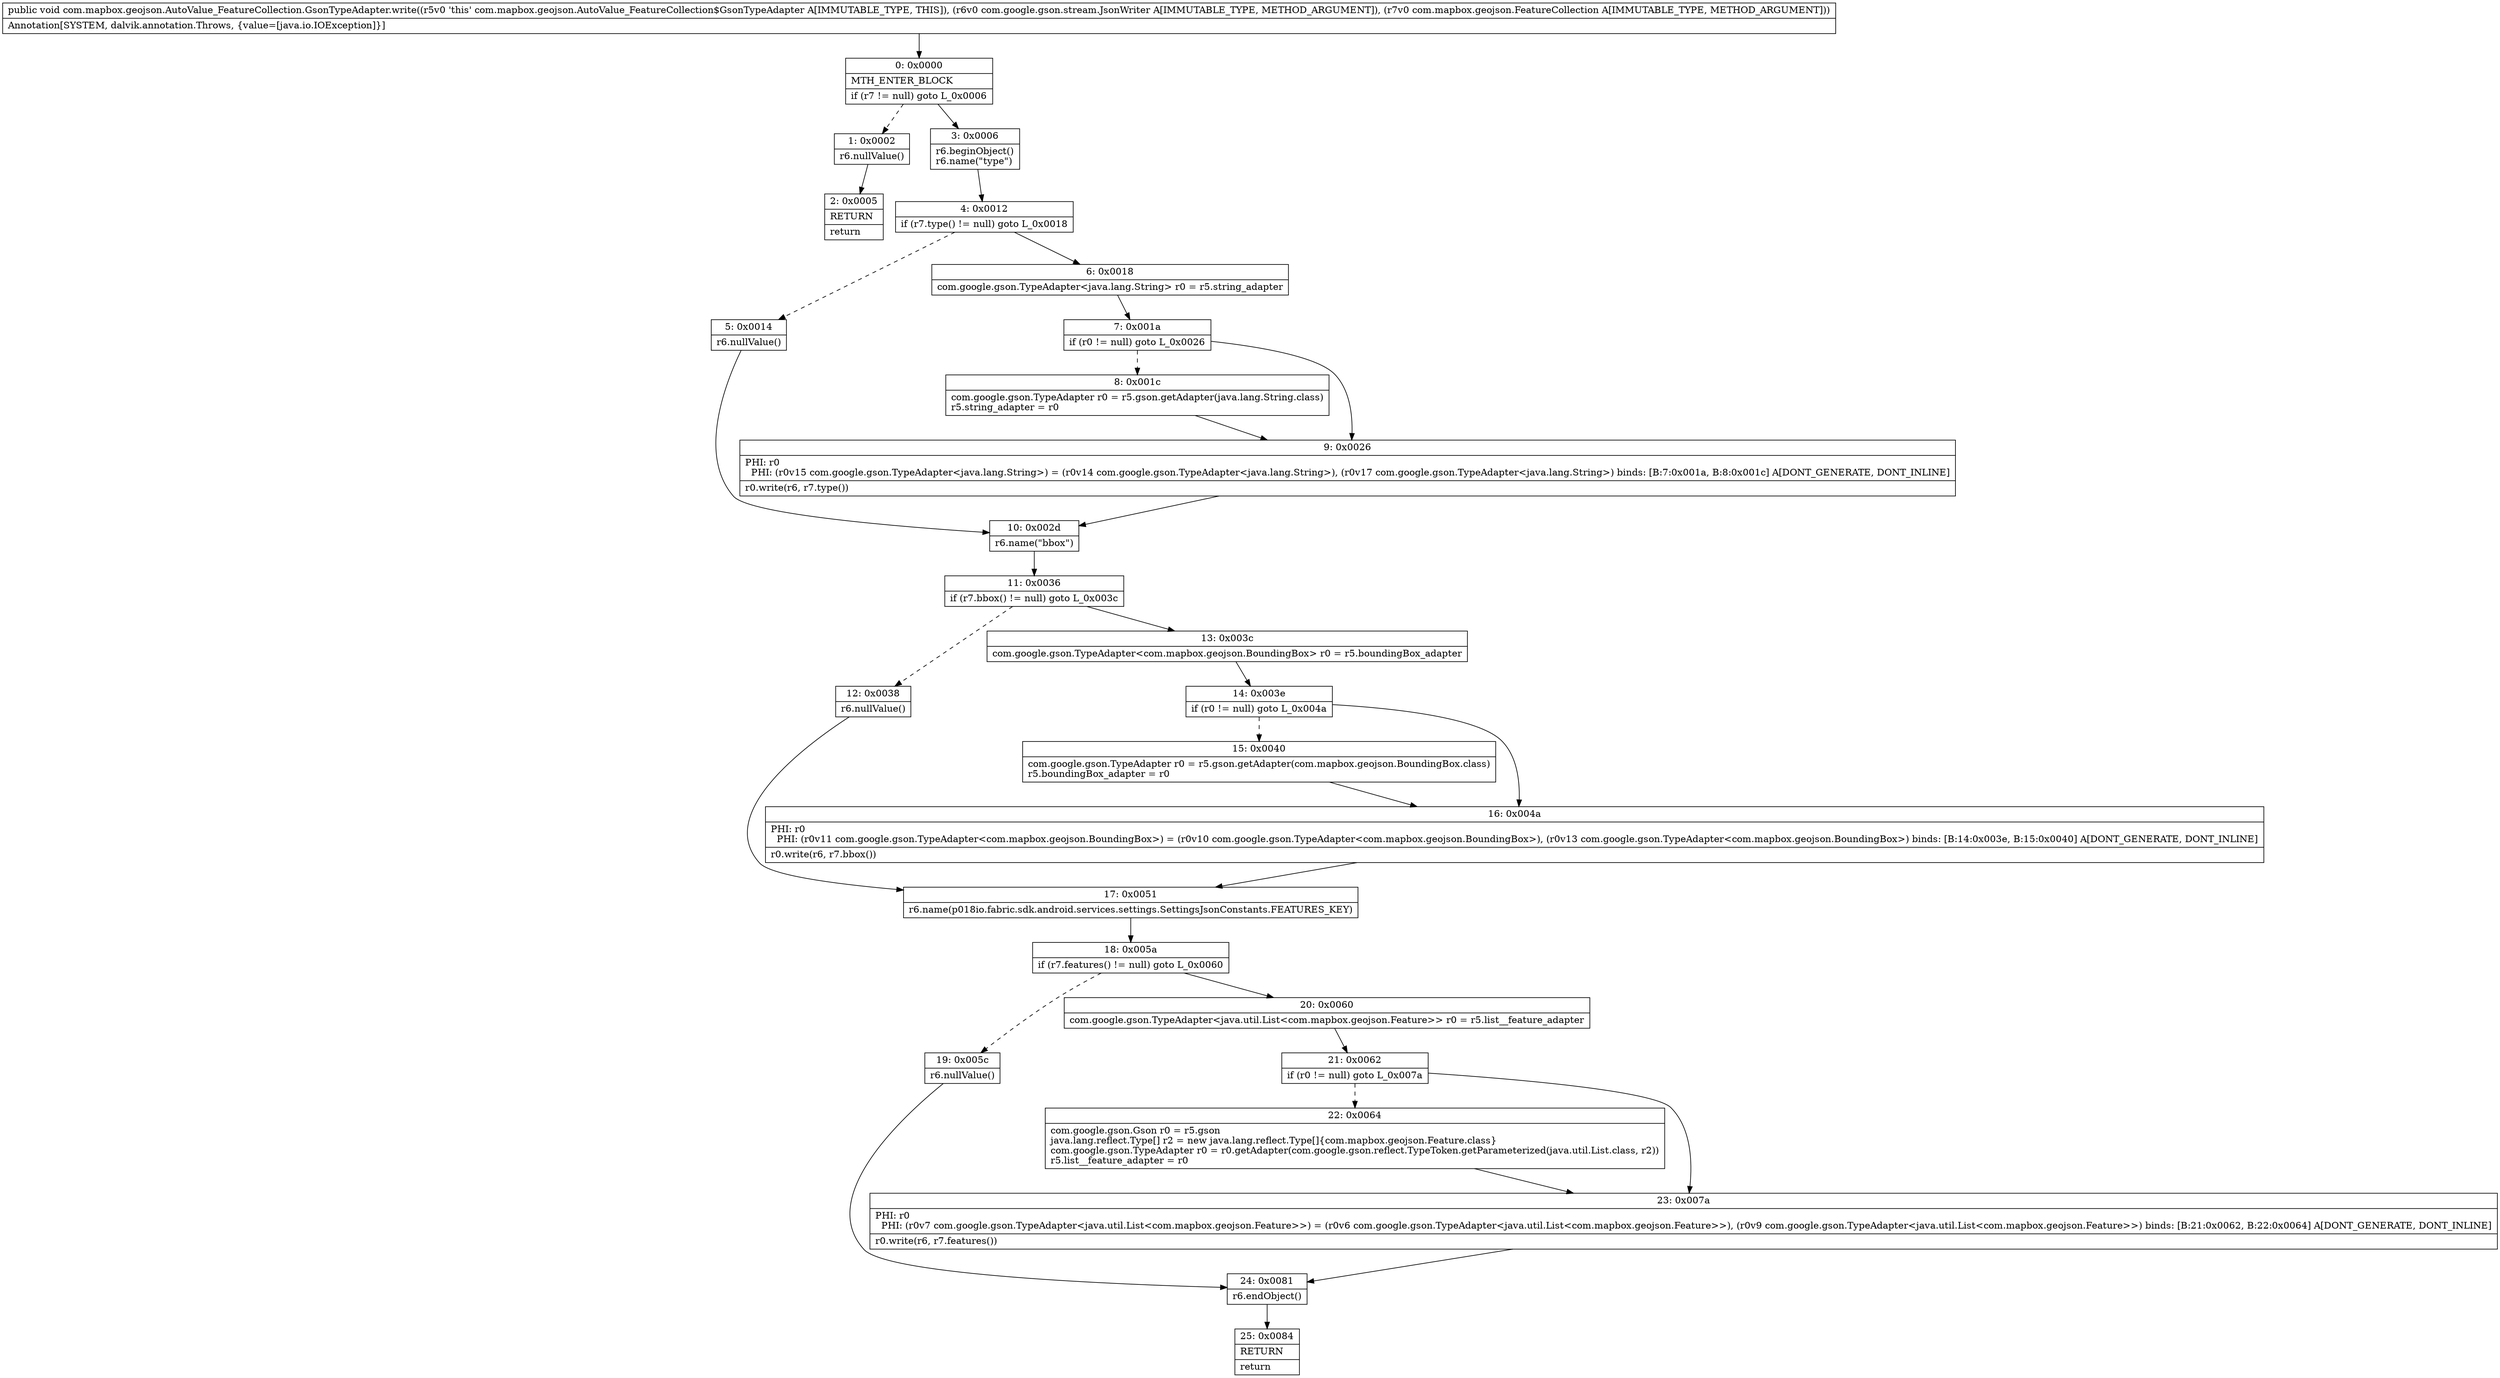digraph "CFG forcom.mapbox.geojson.AutoValue_FeatureCollection.GsonTypeAdapter.write(Lcom\/google\/gson\/stream\/JsonWriter;Lcom\/mapbox\/geojson\/FeatureCollection;)V" {
Node_0 [shape=record,label="{0\:\ 0x0000|MTH_ENTER_BLOCK\l|if (r7 != null) goto L_0x0006\l}"];
Node_1 [shape=record,label="{1\:\ 0x0002|r6.nullValue()\l}"];
Node_2 [shape=record,label="{2\:\ 0x0005|RETURN\l|return\l}"];
Node_3 [shape=record,label="{3\:\ 0x0006|r6.beginObject()\lr6.name(\"type\")\l}"];
Node_4 [shape=record,label="{4\:\ 0x0012|if (r7.type() != null) goto L_0x0018\l}"];
Node_5 [shape=record,label="{5\:\ 0x0014|r6.nullValue()\l}"];
Node_6 [shape=record,label="{6\:\ 0x0018|com.google.gson.TypeAdapter\<java.lang.String\> r0 = r5.string_adapter\l}"];
Node_7 [shape=record,label="{7\:\ 0x001a|if (r0 != null) goto L_0x0026\l}"];
Node_8 [shape=record,label="{8\:\ 0x001c|com.google.gson.TypeAdapter r0 = r5.gson.getAdapter(java.lang.String.class)\lr5.string_adapter = r0\l}"];
Node_9 [shape=record,label="{9\:\ 0x0026|PHI: r0 \l  PHI: (r0v15 com.google.gson.TypeAdapter\<java.lang.String\>) = (r0v14 com.google.gson.TypeAdapter\<java.lang.String\>), (r0v17 com.google.gson.TypeAdapter\<java.lang.String\>) binds: [B:7:0x001a, B:8:0x001c] A[DONT_GENERATE, DONT_INLINE]\l|r0.write(r6, r7.type())\l}"];
Node_10 [shape=record,label="{10\:\ 0x002d|r6.name(\"bbox\")\l}"];
Node_11 [shape=record,label="{11\:\ 0x0036|if (r7.bbox() != null) goto L_0x003c\l}"];
Node_12 [shape=record,label="{12\:\ 0x0038|r6.nullValue()\l}"];
Node_13 [shape=record,label="{13\:\ 0x003c|com.google.gson.TypeAdapter\<com.mapbox.geojson.BoundingBox\> r0 = r5.boundingBox_adapter\l}"];
Node_14 [shape=record,label="{14\:\ 0x003e|if (r0 != null) goto L_0x004a\l}"];
Node_15 [shape=record,label="{15\:\ 0x0040|com.google.gson.TypeAdapter r0 = r5.gson.getAdapter(com.mapbox.geojson.BoundingBox.class)\lr5.boundingBox_adapter = r0\l}"];
Node_16 [shape=record,label="{16\:\ 0x004a|PHI: r0 \l  PHI: (r0v11 com.google.gson.TypeAdapter\<com.mapbox.geojson.BoundingBox\>) = (r0v10 com.google.gson.TypeAdapter\<com.mapbox.geojson.BoundingBox\>), (r0v13 com.google.gson.TypeAdapter\<com.mapbox.geojson.BoundingBox\>) binds: [B:14:0x003e, B:15:0x0040] A[DONT_GENERATE, DONT_INLINE]\l|r0.write(r6, r7.bbox())\l}"];
Node_17 [shape=record,label="{17\:\ 0x0051|r6.name(p018io.fabric.sdk.android.services.settings.SettingsJsonConstants.FEATURES_KEY)\l}"];
Node_18 [shape=record,label="{18\:\ 0x005a|if (r7.features() != null) goto L_0x0060\l}"];
Node_19 [shape=record,label="{19\:\ 0x005c|r6.nullValue()\l}"];
Node_20 [shape=record,label="{20\:\ 0x0060|com.google.gson.TypeAdapter\<java.util.List\<com.mapbox.geojson.Feature\>\> r0 = r5.list__feature_adapter\l}"];
Node_21 [shape=record,label="{21\:\ 0x0062|if (r0 != null) goto L_0x007a\l}"];
Node_22 [shape=record,label="{22\:\ 0x0064|com.google.gson.Gson r0 = r5.gson\ljava.lang.reflect.Type[] r2 = new java.lang.reflect.Type[]\{com.mapbox.geojson.Feature.class\}\lcom.google.gson.TypeAdapter r0 = r0.getAdapter(com.google.gson.reflect.TypeToken.getParameterized(java.util.List.class, r2))\lr5.list__feature_adapter = r0\l}"];
Node_23 [shape=record,label="{23\:\ 0x007a|PHI: r0 \l  PHI: (r0v7 com.google.gson.TypeAdapter\<java.util.List\<com.mapbox.geojson.Feature\>\>) = (r0v6 com.google.gson.TypeAdapter\<java.util.List\<com.mapbox.geojson.Feature\>\>), (r0v9 com.google.gson.TypeAdapter\<java.util.List\<com.mapbox.geojson.Feature\>\>) binds: [B:21:0x0062, B:22:0x0064] A[DONT_GENERATE, DONT_INLINE]\l|r0.write(r6, r7.features())\l}"];
Node_24 [shape=record,label="{24\:\ 0x0081|r6.endObject()\l}"];
Node_25 [shape=record,label="{25\:\ 0x0084|RETURN\l|return\l}"];
MethodNode[shape=record,label="{public void com.mapbox.geojson.AutoValue_FeatureCollection.GsonTypeAdapter.write((r5v0 'this' com.mapbox.geojson.AutoValue_FeatureCollection$GsonTypeAdapter A[IMMUTABLE_TYPE, THIS]), (r6v0 com.google.gson.stream.JsonWriter A[IMMUTABLE_TYPE, METHOD_ARGUMENT]), (r7v0 com.mapbox.geojson.FeatureCollection A[IMMUTABLE_TYPE, METHOD_ARGUMENT]))  | Annotation[SYSTEM, dalvik.annotation.Throws, \{value=[java.io.IOException]\}]\l}"];
MethodNode -> Node_0;
Node_0 -> Node_1[style=dashed];
Node_0 -> Node_3;
Node_1 -> Node_2;
Node_3 -> Node_4;
Node_4 -> Node_5[style=dashed];
Node_4 -> Node_6;
Node_5 -> Node_10;
Node_6 -> Node_7;
Node_7 -> Node_8[style=dashed];
Node_7 -> Node_9;
Node_8 -> Node_9;
Node_9 -> Node_10;
Node_10 -> Node_11;
Node_11 -> Node_12[style=dashed];
Node_11 -> Node_13;
Node_12 -> Node_17;
Node_13 -> Node_14;
Node_14 -> Node_15[style=dashed];
Node_14 -> Node_16;
Node_15 -> Node_16;
Node_16 -> Node_17;
Node_17 -> Node_18;
Node_18 -> Node_19[style=dashed];
Node_18 -> Node_20;
Node_19 -> Node_24;
Node_20 -> Node_21;
Node_21 -> Node_22[style=dashed];
Node_21 -> Node_23;
Node_22 -> Node_23;
Node_23 -> Node_24;
Node_24 -> Node_25;
}

